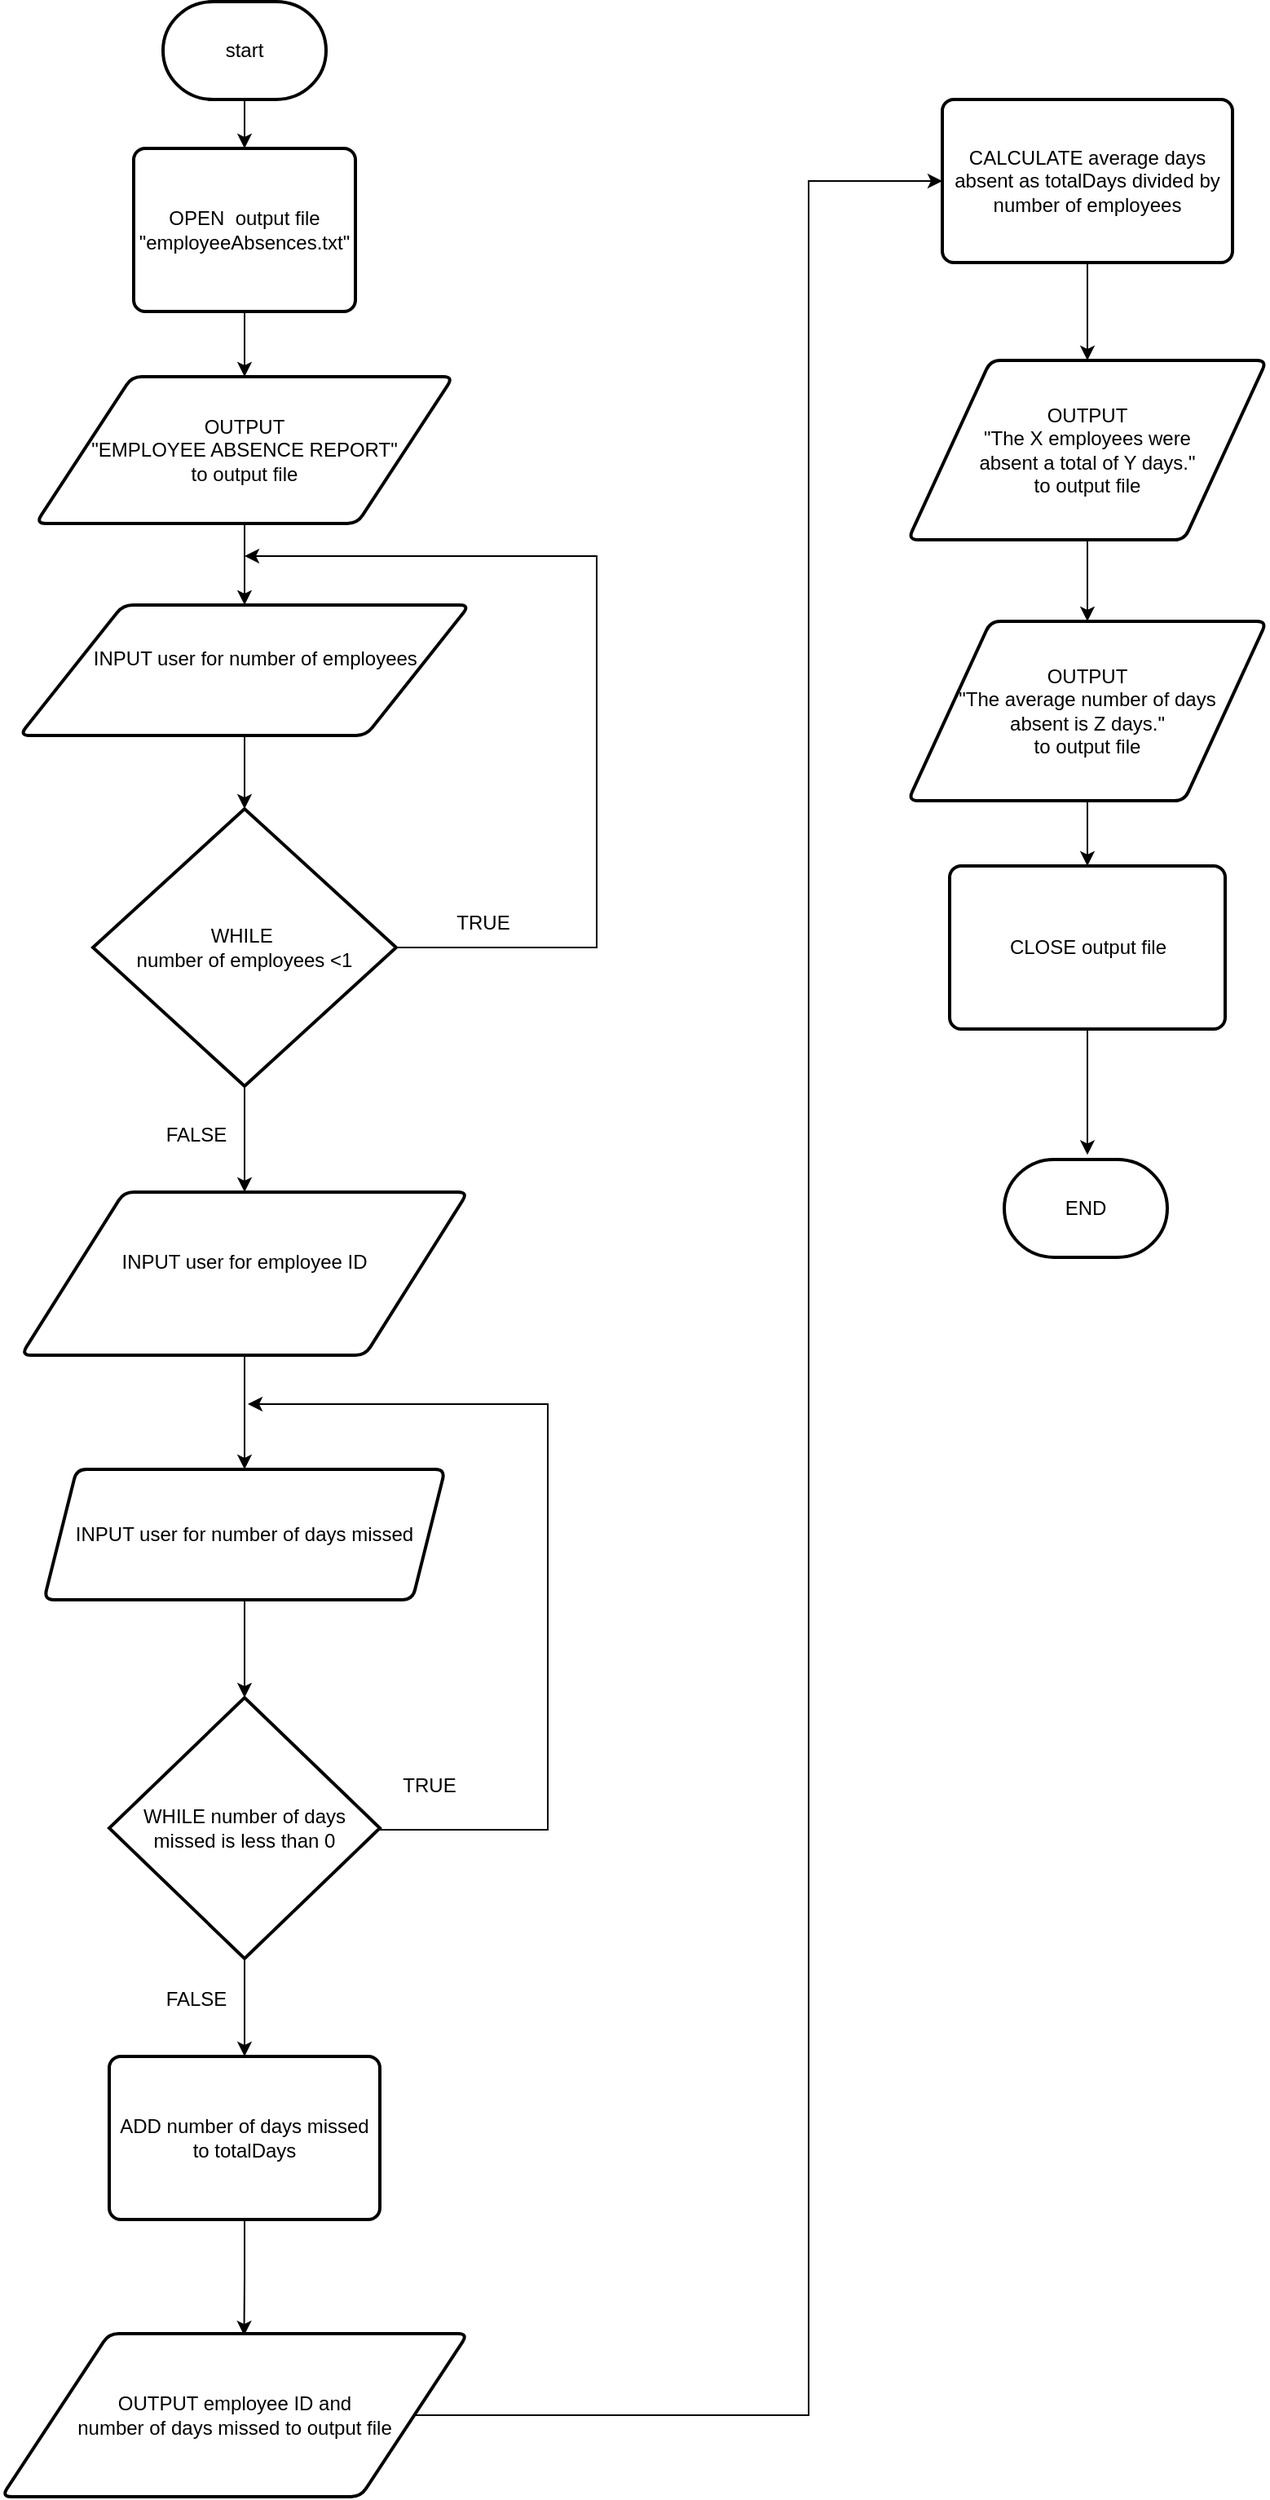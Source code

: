 <mxfile version="22.0.8" type="github">
  <diagram id="C5RBs43oDa-KdzZeNtuy" name="Page-1">
    <mxGraphModel dx="3565" dy="1878" grid="1" gridSize="10" guides="1" tooltips="1" connect="1" arrows="0" fold="1" page="1" pageScale="1" pageWidth="827" pageHeight="1169" math="0" shadow="0">
      <root>
        <mxCell id="WIyWlLk6GJQsqaUBKTNV-0" />
        <mxCell id="WIyWlLk6GJQsqaUBKTNV-1" parent="WIyWlLk6GJQsqaUBKTNV-0" />
        <mxCell id="R5TnPBdX01yJMk_6wlhe-2" value="" style="edgeStyle=orthogonalEdgeStyle;rounded=0;orthogonalLoop=1;jettySize=auto;html=1;" edge="1" parent="WIyWlLk6GJQsqaUBKTNV-1" source="R5TnPBdX01yJMk_6wlhe-0" target="R5TnPBdX01yJMk_6wlhe-1">
          <mxGeometry relative="1" as="geometry" />
        </mxCell>
        <mxCell id="R5TnPBdX01yJMk_6wlhe-0" value="start" style="strokeWidth=2;html=1;shape=mxgraph.flowchart.terminator;whiteSpace=wrap;" vertex="1" parent="WIyWlLk6GJQsqaUBKTNV-1">
          <mxGeometry x="539" y="250" width="100" height="60" as="geometry" />
        </mxCell>
        <mxCell id="R5TnPBdX01yJMk_6wlhe-4" value="" style="edgeStyle=orthogonalEdgeStyle;rounded=0;orthogonalLoop=1;jettySize=auto;html=1;" edge="1" parent="WIyWlLk6GJQsqaUBKTNV-1" source="R5TnPBdX01yJMk_6wlhe-1" target="R5TnPBdX01yJMk_6wlhe-3">
          <mxGeometry relative="1" as="geometry" />
        </mxCell>
        <mxCell id="R5TnPBdX01yJMk_6wlhe-1" value="OPEN&amp;nbsp;&amp;nbsp;output file &quot;employeeAbsences.txt&quot;" style="rounded=1;whiteSpace=wrap;html=1;absoluteArcSize=1;arcSize=14;strokeWidth=2;" vertex="1" parent="WIyWlLk6GJQsqaUBKTNV-1">
          <mxGeometry x="521" y="340" width="136" height="100" as="geometry" />
        </mxCell>
        <mxCell id="R5TnPBdX01yJMk_6wlhe-6" value="" style="edgeStyle=orthogonalEdgeStyle;rounded=0;orthogonalLoop=1;jettySize=auto;html=1;" edge="1" parent="WIyWlLk6GJQsqaUBKTNV-1" source="R5TnPBdX01yJMk_6wlhe-3" target="R5TnPBdX01yJMk_6wlhe-5">
          <mxGeometry relative="1" as="geometry" />
        </mxCell>
        <mxCell id="R5TnPBdX01yJMk_6wlhe-3" value="OUTPUT &lt;br&gt;&quot;EMPLOYEE ABSENCE REPORT&quot; &lt;br&gt;to output file" style="shape=parallelogram;html=1;strokeWidth=2;perimeter=parallelogramPerimeter;whiteSpace=wrap;rounded=1;arcSize=12;size=0.23;" vertex="1" parent="WIyWlLk6GJQsqaUBKTNV-1">
          <mxGeometry x="461" y="480" width="256" height="90" as="geometry" />
        </mxCell>
        <mxCell id="R5TnPBdX01yJMk_6wlhe-8" value="" style="edgeStyle=orthogonalEdgeStyle;rounded=0;orthogonalLoop=1;jettySize=auto;html=1;" edge="1" parent="WIyWlLk6GJQsqaUBKTNV-1" source="R5TnPBdX01yJMk_6wlhe-5" target="R5TnPBdX01yJMk_6wlhe-7">
          <mxGeometry relative="1" as="geometry" />
        </mxCell>
        <mxCell id="R5TnPBdX01yJMk_6wlhe-5" value="&lt;div&gt;&amp;nbsp; &amp;nbsp; INPUT user for number of employees&lt;/div&gt;&lt;div&gt;&lt;br&gt;&lt;/div&gt;" style="shape=parallelogram;html=1;strokeWidth=2;perimeter=parallelogramPerimeter;whiteSpace=wrap;rounded=1;arcSize=12;size=0.23;" vertex="1" parent="WIyWlLk6GJQsqaUBKTNV-1">
          <mxGeometry x="451" y="620" width="276" height="80" as="geometry" />
        </mxCell>
        <mxCell id="R5TnPBdX01yJMk_6wlhe-10" style="edgeStyle=orthogonalEdgeStyle;rounded=0;orthogonalLoop=1;jettySize=auto;html=1;exitX=1;exitY=0.5;exitDx=0;exitDy=0;exitPerimeter=0;" edge="1" parent="WIyWlLk6GJQsqaUBKTNV-1" source="R5TnPBdX01yJMk_6wlhe-7">
          <mxGeometry relative="1" as="geometry">
            <mxPoint x="589" y="590" as="targetPoint" />
            <Array as="points">
              <mxPoint x="805" y="830" />
            </Array>
          </mxGeometry>
        </mxCell>
        <mxCell id="R5TnPBdX01yJMk_6wlhe-14" style="edgeStyle=orthogonalEdgeStyle;rounded=0;orthogonalLoop=1;jettySize=auto;html=1;exitX=0.5;exitY=1;exitDx=0;exitDy=0;exitPerimeter=0;entryX=0.5;entryY=0;entryDx=0;entryDy=0;" edge="1" parent="WIyWlLk6GJQsqaUBKTNV-1" source="R5TnPBdX01yJMk_6wlhe-7" target="R5TnPBdX01yJMk_6wlhe-17">
          <mxGeometry relative="1" as="geometry">
            <mxPoint x="589.2" y="1000" as="targetPoint" />
          </mxGeometry>
        </mxCell>
        <mxCell id="R5TnPBdX01yJMk_6wlhe-7" value="WHILE&amp;nbsp;&lt;br&gt;number of employees &amp;lt;1" style="strokeWidth=2;html=1;shape=mxgraph.flowchart.decision;whiteSpace=wrap;" vertex="1" parent="WIyWlLk6GJQsqaUBKTNV-1">
          <mxGeometry x="496" y="745" width="186" height="170" as="geometry" />
        </mxCell>
        <mxCell id="R5TnPBdX01yJMk_6wlhe-9" value="TRUE" style="text;html=1;align=center;verticalAlign=middle;resizable=0;points=[];autosize=1;strokeColor=none;fillColor=none;" vertex="1" parent="WIyWlLk6GJQsqaUBKTNV-1">
          <mxGeometry x="705" y="800" width="60" height="30" as="geometry" />
        </mxCell>
        <mxCell id="R5TnPBdX01yJMk_6wlhe-15" value="FALSE" style="text;html=1;align=center;verticalAlign=middle;resizable=0;points=[];autosize=1;strokeColor=none;fillColor=none;" vertex="1" parent="WIyWlLk6GJQsqaUBKTNV-1">
          <mxGeometry x="529" y="930" width="60" height="30" as="geometry" />
        </mxCell>
        <mxCell id="R5TnPBdX01yJMk_6wlhe-19" value="" style="edgeStyle=orthogonalEdgeStyle;rounded=0;orthogonalLoop=1;jettySize=auto;html=1;" edge="1" parent="WIyWlLk6GJQsqaUBKTNV-1" source="R5TnPBdX01yJMk_6wlhe-17" target="R5TnPBdX01yJMk_6wlhe-18">
          <mxGeometry relative="1" as="geometry" />
        </mxCell>
        <mxCell id="R5TnPBdX01yJMk_6wlhe-17" value="&lt;div&gt;INPUT user for employee ID&lt;/div&gt;&lt;div&gt;&amp;nbsp; &amp;nbsp; &amp;nbsp; &amp;nbsp;&amp;nbsp;&lt;/div&gt;" style="shape=parallelogram;html=1;strokeWidth=2;perimeter=parallelogramPerimeter;whiteSpace=wrap;rounded=1;arcSize=12;size=0.23;" vertex="1" parent="WIyWlLk6GJQsqaUBKTNV-1">
          <mxGeometry x="452" y="980" width="274" height="100" as="geometry" />
        </mxCell>
        <mxCell id="R5TnPBdX01yJMk_6wlhe-21" value="" style="edgeStyle=orthogonalEdgeStyle;rounded=0;orthogonalLoop=1;jettySize=auto;html=1;" edge="1" parent="WIyWlLk6GJQsqaUBKTNV-1" source="R5TnPBdX01yJMk_6wlhe-18" target="R5TnPBdX01yJMk_6wlhe-20">
          <mxGeometry relative="1" as="geometry" />
        </mxCell>
        <mxCell id="R5TnPBdX01yJMk_6wlhe-18" value="INPUT user for number of days&amp;nbsp;missed" style="shape=parallelogram;perimeter=parallelogramPerimeter;whiteSpace=wrap;html=1;fixedSize=1;strokeWidth=2;rounded=1;arcSize=12;" vertex="1" parent="WIyWlLk6GJQsqaUBKTNV-1">
          <mxGeometry x="466" y="1150" width="246" height="80" as="geometry" />
        </mxCell>
        <mxCell id="R5TnPBdX01yJMk_6wlhe-31" style="edgeStyle=orthogonalEdgeStyle;rounded=0;orthogonalLoop=1;jettySize=auto;html=1;exitX=0.5;exitY=1;exitDx=0;exitDy=0;exitPerimeter=0;entryX=0.5;entryY=0;entryDx=0;entryDy=0;" edge="1" parent="WIyWlLk6GJQsqaUBKTNV-1" source="R5TnPBdX01yJMk_6wlhe-20" target="R5TnPBdX01yJMk_6wlhe-30">
          <mxGeometry relative="1" as="geometry" />
        </mxCell>
        <mxCell id="R5TnPBdX01yJMk_6wlhe-20" value="WHILE number of days missed is less than 0" style="strokeWidth=2;html=1;shape=mxgraph.flowchart.decision;whiteSpace=wrap;" vertex="1" parent="WIyWlLk6GJQsqaUBKTNV-1">
          <mxGeometry x="506" y="1290" width="166" height="160" as="geometry" />
        </mxCell>
        <mxCell id="R5TnPBdX01yJMk_6wlhe-22" value="TRUE" style="text;html=1;align=center;verticalAlign=middle;resizable=0;points=[];autosize=1;strokeColor=none;fillColor=none;" vertex="1" parent="WIyWlLk6GJQsqaUBKTNV-1">
          <mxGeometry x="672" y="1329" width="60" height="30" as="geometry" />
        </mxCell>
        <mxCell id="R5TnPBdX01yJMk_6wlhe-28" style="edgeStyle=orthogonalEdgeStyle;rounded=0;orthogonalLoop=1;jettySize=auto;html=1;exitX=1;exitY=0.5;exitDx=0;exitDy=0;exitPerimeter=0;" edge="1" parent="WIyWlLk6GJQsqaUBKTNV-1">
          <mxGeometry relative="1" as="geometry">
            <mxPoint x="591" y="1110" as="targetPoint" />
            <mxPoint x="672" y="1371" as="sourcePoint" />
            <Array as="points">
              <mxPoint x="775" y="1371" />
              <mxPoint x="775" y="1110" />
              <mxPoint x="595" y="1110" />
            </Array>
          </mxGeometry>
        </mxCell>
        <mxCell id="R5TnPBdX01yJMk_6wlhe-30" value="ADD number of days missed to totalDays" style="rounded=1;whiteSpace=wrap;html=1;absoluteArcSize=1;arcSize=14;strokeWidth=2;" vertex="1" parent="WIyWlLk6GJQsqaUBKTNV-1">
          <mxGeometry x="506" y="1510" width="166" height="100" as="geometry" />
        </mxCell>
        <mxCell id="R5TnPBdX01yJMk_6wlhe-35" style="edgeStyle=orthogonalEdgeStyle;rounded=0;orthogonalLoop=1;jettySize=auto;html=1;exitX=1;exitY=0.5;exitDx=0;exitDy=0;" edge="1" parent="WIyWlLk6GJQsqaUBKTNV-1" source="R5TnPBdX01yJMk_6wlhe-32" target="R5TnPBdX01yJMk_6wlhe-36">
          <mxGeometry relative="1" as="geometry">
            <mxPoint x="1015" y="360" as="targetPoint" />
            <Array as="points">
              <mxPoint x="935" y="1730" />
              <mxPoint x="935" y="360" />
            </Array>
          </mxGeometry>
        </mxCell>
        <mxCell id="R5TnPBdX01yJMk_6wlhe-32" value="OUTPUT employee ID and &lt;br&gt;number of days missed to output file" style="shape=parallelogram;html=1;strokeWidth=2;perimeter=parallelogramPerimeter;whiteSpace=wrap;rounded=1;arcSize=12;size=0.23;" vertex="1" parent="WIyWlLk6GJQsqaUBKTNV-1">
          <mxGeometry x="440" y="1680" width="286" height="100" as="geometry" />
        </mxCell>
        <mxCell id="R5TnPBdX01yJMk_6wlhe-33" style="edgeStyle=orthogonalEdgeStyle;rounded=0;orthogonalLoop=1;jettySize=auto;html=1;exitX=0.5;exitY=1;exitDx=0;exitDy=0;entryX=0.52;entryY=0.011;entryDx=0;entryDy=0;entryPerimeter=0;" edge="1" parent="WIyWlLk6GJQsqaUBKTNV-1" source="R5TnPBdX01yJMk_6wlhe-30" target="R5TnPBdX01yJMk_6wlhe-32">
          <mxGeometry relative="1" as="geometry" />
        </mxCell>
        <mxCell id="R5TnPBdX01yJMk_6wlhe-34" value="FALSE" style="text;html=1;align=center;verticalAlign=middle;resizable=0;points=[];autosize=1;strokeColor=none;fillColor=none;" vertex="1" parent="WIyWlLk6GJQsqaUBKTNV-1">
          <mxGeometry x="529" y="1460" width="60" height="30" as="geometry" />
        </mxCell>
        <mxCell id="R5TnPBdX01yJMk_6wlhe-39" style="edgeStyle=orthogonalEdgeStyle;rounded=0;orthogonalLoop=1;jettySize=auto;html=1;exitX=0.5;exitY=1;exitDx=0;exitDy=0;entryX=0.5;entryY=0;entryDx=0;entryDy=0;" edge="1" parent="WIyWlLk6GJQsqaUBKTNV-1" source="R5TnPBdX01yJMk_6wlhe-36" target="R5TnPBdX01yJMk_6wlhe-38">
          <mxGeometry relative="1" as="geometry" />
        </mxCell>
        <mxCell id="R5TnPBdX01yJMk_6wlhe-36" value="CALCULATE average days absent as totalDays divided by number of employees" style="rounded=1;whiteSpace=wrap;html=1;absoluteArcSize=1;arcSize=14;strokeWidth=2;" vertex="1" parent="WIyWlLk6GJQsqaUBKTNV-1">
          <mxGeometry x="1017" y="310" width="178" height="100" as="geometry" />
        </mxCell>
        <mxCell id="R5TnPBdX01yJMk_6wlhe-41" style="edgeStyle=orthogonalEdgeStyle;rounded=0;orthogonalLoop=1;jettySize=auto;html=1;exitX=0.5;exitY=1;exitDx=0;exitDy=0;entryX=0.5;entryY=0;entryDx=0;entryDy=0;" edge="1" parent="WIyWlLk6GJQsqaUBKTNV-1" source="R5TnPBdX01yJMk_6wlhe-38" target="R5TnPBdX01yJMk_6wlhe-40">
          <mxGeometry relative="1" as="geometry" />
        </mxCell>
        <mxCell id="R5TnPBdX01yJMk_6wlhe-38" value="OUTPUT &lt;br&gt;&quot;The X employees were &lt;br&gt;absent a total of Y days.&quot; &lt;br&gt;to output file" style="shape=parallelogram;html=1;strokeWidth=2;perimeter=parallelogramPerimeter;whiteSpace=wrap;rounded=1;arcSize=12;size=0.23;" vertex="1" parent="WIyWlLk6GJQsqaUBKTNV-1">
          <mxGeometry x="996" y="470" width="220" height="110" as="geometry" />
        </mxCell>
        <mxCell id="R5TnPBdX01yJMk_6wlhe-43" style="edgeStyle=orthogonalEdgeStyle;rounded=0;orthogonalLoop=1;jettySize=auto;html=1;exitX=0.5;exitY=1;exitDx=0;exitDy=0;entryX=0.5;entryY=0;entryDx=0;entryDy=0;" edge="1" parent="WIyWlLk6GJQsqaUBKTNV-1" source="R5TnPBdX01yJMk_6wlhe-40" target="R5TnPBdX01yJMk_6wlhe-42">
          <mxGeometry relative="1" as="geometry" />
        </mxCell>
        <mxCell id="R5TnPBdX01yJMk_6wlhe-40" value="OUTPUT &lt;br&gt;&quot;The average number of days &lt;br&gt;absent is Z days.&quot; &lt;br&gt;to output file" style="shape=parallelogram;html=1;strokeWidth=2;perimeter=parallelogramPerimeter;whiteSpace=wrap;rounded=1;arcSize=12;size=0.23;" vertex="1" parent="WIyWlLk6GJQsqaUBKTNV-1">
          <mxGeometry x="996" y="630" width="220" height="110" as="geometry" />
        </mxCell>
        <mxCell id="R5TnPBdX01yJMk_6wlhe-44" style="edgeStyle=orthogonalEdgeStyle;rounded=0;orthogonalLoop=1;jettySize=auto;html=1;exitX=0.5;exitY=1;exitDx=0;exitDy=0;entryX=0.51;entryY=-0.047;entryDx=0;entryDy=0;entryPerimeter=0;" edge="1" parent="WIyWlLk6GJQsqaUBKTNV-1" source="R5TnPBdX01yJMk_6wlhe-42" target="R5TnPBdX01yJMk_6wlhe-45">
          <mxGeometry relative="1" as="geometry">
            <mxPoint x="1106.304" y="960" as="targetPoint" />
          </mxGeometry>
        </mxCell>
        <mxCell id="R5TnPBdX01yJMk_6wlhe-42" value="CLOSE output file" style="rounded=1;whiteSpace=wrap;html=1;absoluteArcSize=1;arcSize=14;strokeWidth=2;" vertex="1" parent="WIyWlLk6GJQsqaUBKTNV-1">
          <mxGeometry x="1021.5" y="780" width="169" height="100" as="geometry" />
        </mxCell>
        <mxCell id="R5TnPBdX01yJMk_6wlhe-45" value="END" style="strokeWidth=2;html=1;shape=mxgraph.flowchart.terminator;whiteSpace=wrap;" vertex="1" parent="WIyWlLk6GJQsqaUBKTNV-1">
          <mxGeometry x="1055" y="960" width="100" height="60" as="geometry" />
        </mxCell>
      </root>
    </mxGraphModel>
  </diagram>
</mxfile>
